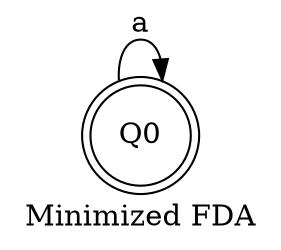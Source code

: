 // AFN
digraph {
	rankdir=LR
	label="Minimized FDA"
	2417075464752 [label=Q0 shape=doublecircle]
	2417075464752 -> 2417075464752 [label=a]
}
